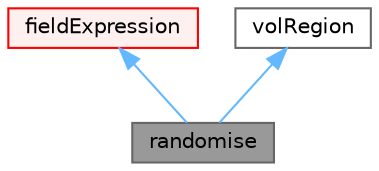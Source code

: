 digraph "randomise"
{
 // LATEX_PDF_SIZE
  bgcolor="transparent";
  edge [fontname=Helvetica,fontsize=10,labelfontname=Helvetica,labelfontsize=10];
  node [fontname=Helvetica,fontsize=10,shape=box,height=0.2,width=0.4];
  Node1 [id="Node000001",label="randomise",height=0.2,width=0.4,color="gray40", fillcolor="grey60", style="filled", fontcolor="black",tooltip="Adds a random component to an input field, with a specified perturbation magnitude."];
  Node2 -> Node1 [id="edge1_Node000001_Node000002",dir="back",color="steelblue1",style="solid",tooltip=" "];
  Node2 [id="Node000002",label="fieldExpression",height=0.2,width=0.4,color="red", fillcolor="#FFF0F0", style="filled",URL="$classFoam_1_1functionObjects_1_1fieldExpression.html",tooltip="Intermediate class for handling field expression function objects (e.g. blendingFactor etc...."];
  Node8 -> Node1 [id="edge2_Node000001_Node000008",dir="back",color="steelblue1",style="solid",tooltip=" "];
  Node8 [id="Node000008",label="volRegion",height=0.2,width=0.4,color="gray40", fillcolor="white", style="filled",URL="$classFoam_1_1functionObjects_1_1volRegion.html",tooltip="Volume (cell) region selection class."];
}
